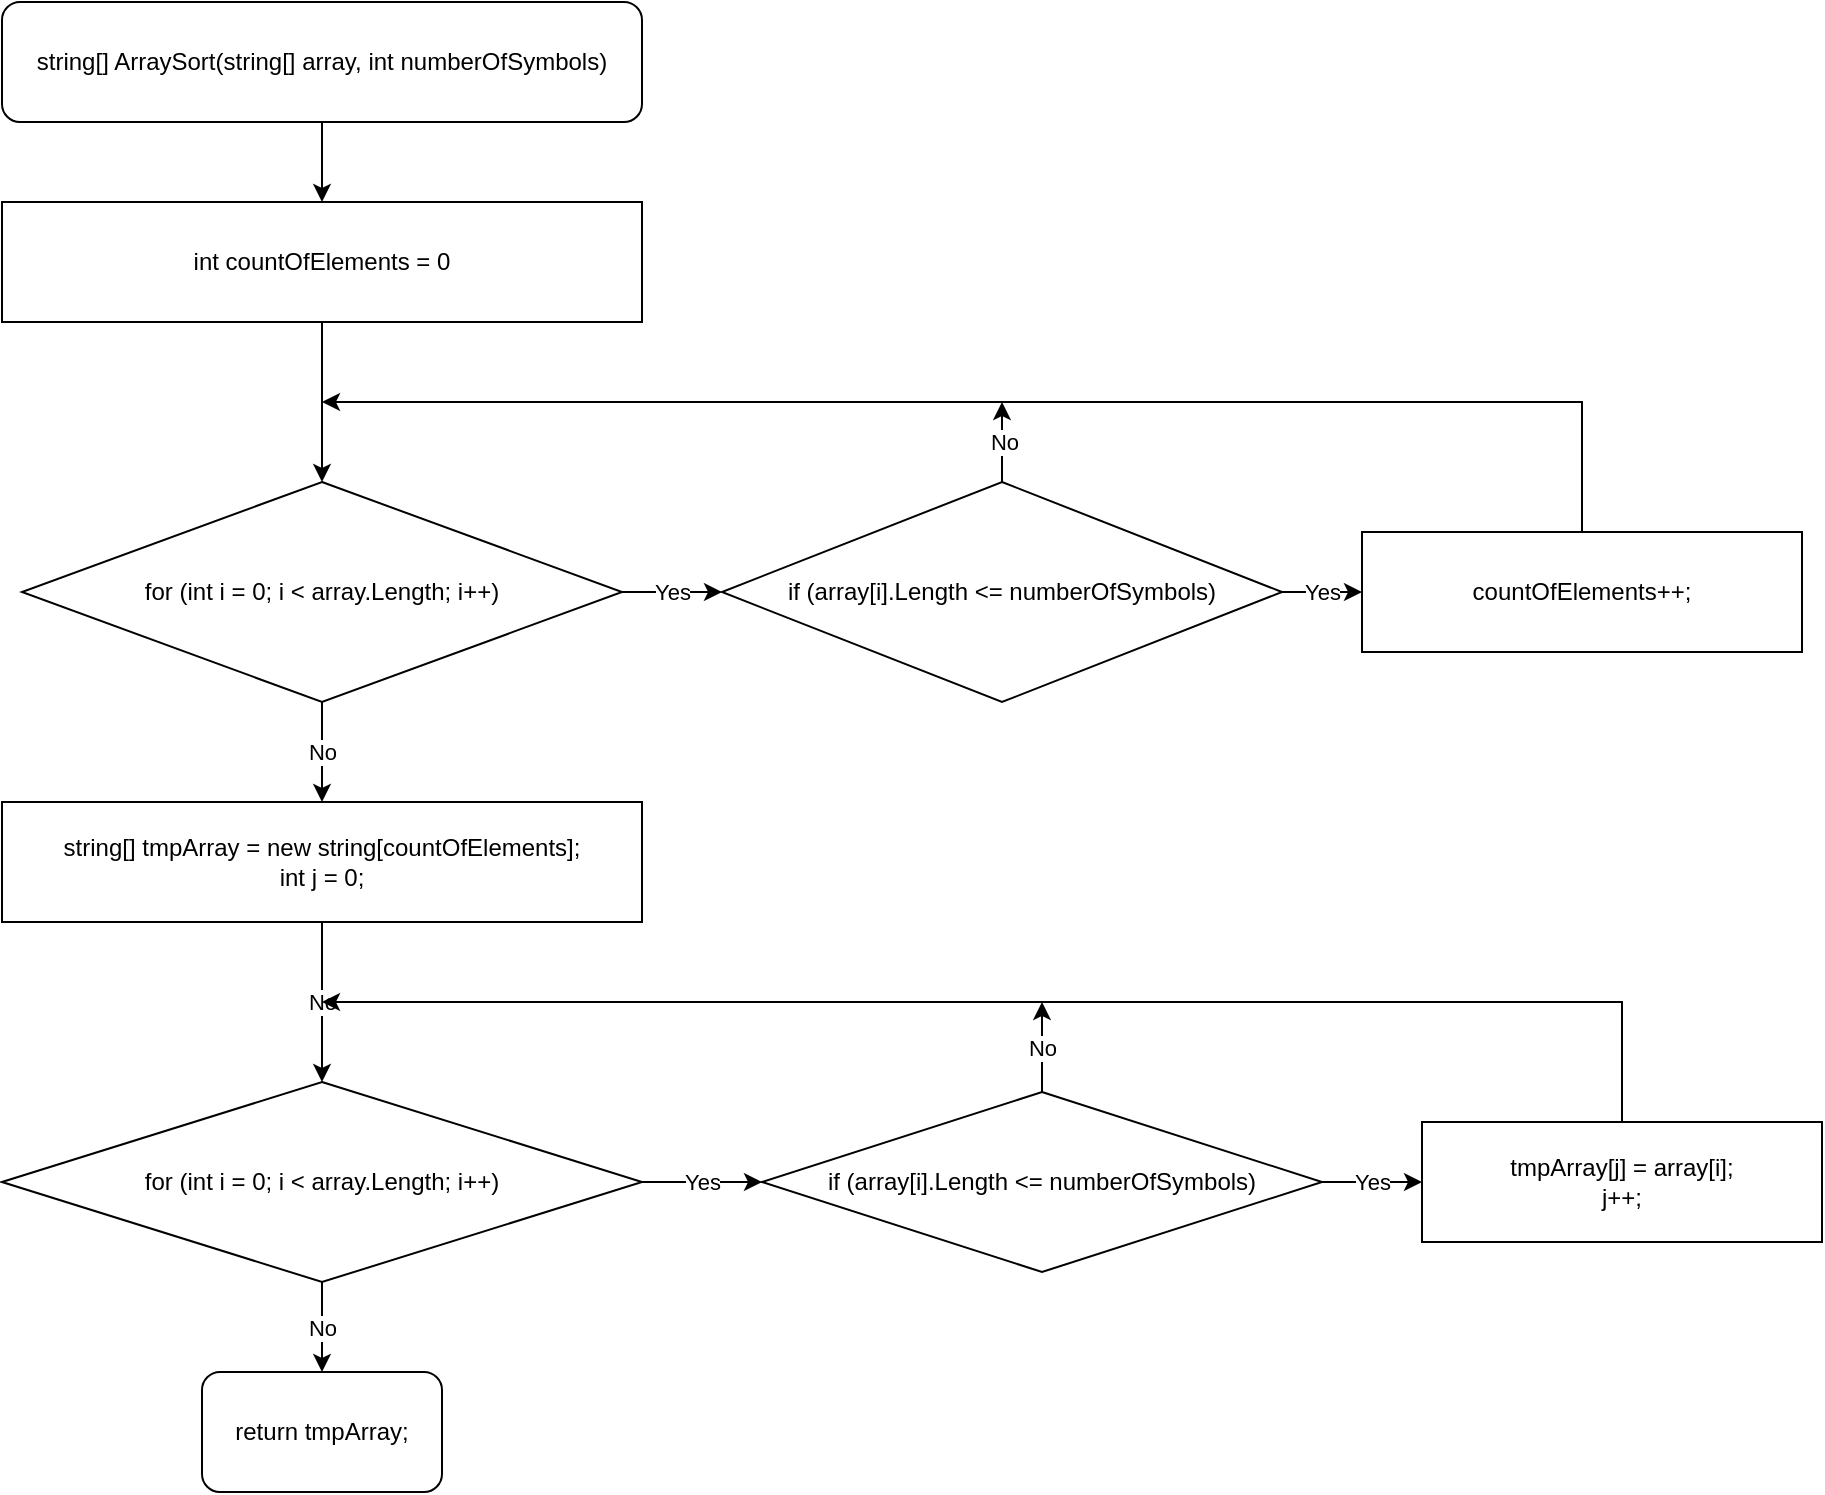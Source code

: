 <mxfile version="21.2.1" type="device">
  <diagram name="Страница 1" id="3223wAnbjGRSDxe4EAj0">
    <mxGraphModel dx="3010" dy="1260" grid="1" gridSize="10" guides="1" tooltips="1" connect="1" arrows="1" fold="1" page="1" pageScale="1" pageWidth="827" pageHeight="1169" math="0" shadow="0">
      <root>
        <mxCell id="0" />
        <mxCell id="1" parent="0" />
        <mxCell id="jGss-BFqVhND2V4Tsvog-11" style="edgeStyle=orthogonalEdgeStyle;rounded=0;orthogonalLoop=1;jettySize=auto;html=1;exitX=0.5;exitY=1;exitDx=0;exitDy=0;entryX=0.5;entryY=0;entryDx=0;entryDy=0;" edge="1" parent="1" source="VHcYk5bP7TdbFjyxsms5-3" target="VHcYk5bP7TdbFjyxsms5-5">
          <mxGeometry relative="1" as="geometry" />
        </mxCell>
        <mxCell id="VHcYk5bP7TdbFjyxsms5-3" value="int countOfElements = 0" style="rounded=0;whiteSpace=wrap;html=1;" parent="1" vertex="1">
          <mxGeometry x="-280" y="140" width="320" height="60" as="geometry" />
        </mxCell>
        <mxCell id="jGss-BFqVhND2V4Tsvog-12" value="Yes" style="edgeStyle=orthogonalEdgeStyle;rounded=0;orthogonalLoop=1;jettySize=auto;html=1;exitX=1;exitY=0.5;exitDx=0;exitDy=0;entryX=0;entryY=0.5;entryDx=0;entryDy=0;" edge="1" parent="1" source="VHcYk5bP7TdbFjyxsms5-5" target="VHcYk5bP7TdbFjyxsms5-6">
          <mxGeometry relative="1" as="geometry" />
        </mxCell>
        <mxCell id="jGss-BFqVhND2V4Tsvog-13" value="No" style="edgeStyle=orthogonalEdgeStyle;rounded=0;orthogonalLoop=1;jettySize=auto;html=1;exitX=0.5;exitY=1;exitDx=0;exitDy=0;entryX=0.5;entryY=0;entryDx=0;entryDy=0;" edge="1" parent="1" source="VHcYk5bP7TdbFjyxsms5-5" target="jGss-BFqVhND2V4Tsvog-1">
          <mxGeometry relative="1" as="geometry" />
        </mxCell>
        <mxCell id="VHcYk5bP7TdbFjyxsms5-5" value="for (int i = 0; i &amp;lt; array.Length; i++)" style="rhombus;whiteSpace=wrap;html=1;" parent="1" vertex="1">
          <mxGeometry x="-270" y="280" width="300" height="110" as="geometry" />
        </mxCell>
        <mxCell id="jGss-BFqVhND2V4Tsvog-18" value="Yes" style="edgeStyle=orthogonalEdgeStyle;rounded=0;orthogonalLoop=1;jettySize=auto;html=1;exitX=1;exitY=0.5;exitDx=0;exitDy=0;entryX=0;entryY=0.5;entryDx=0;entryDy=0;" edge="1" parent="1" source="VHcYk5bP7TdbFjyxsms5-6" target="jGss-BFqVhND2V4Tsvog-3">
          <mxGeometry relative="1" as="geometry" />
        </mxCell>
        <mxCell id="jGss-BFqVhND2V4Tsvog-22" value="No" style="edgeStyle=orthogonalEdgeStyle;rounded=0;orthogonalLoop=1;jettySize=auto;html=1;exitX=0.5;exitY=0;exitDx=0;exitDy=0;" edge="1" parent="1" source="VHcYk5bP7TdbFjyxsms5-6">
          <mxGeometry relative="1" as="geometry">
            <mxPoint x="220" y="240" as="targetPoint" />
          </mxGeometry>
        </mxCell>
        <mxCell id="VHcYk5bP7TdbFjyxsms5-6" value="if (array[i].Length &lt;= numberOfSymbols)" style="rhombus;whiteSpace=wrap;html=1;" parent="1" vertex="1">
          <mxGeometry x="80" y="280" width="280" height="110" as="geometry" />
        </mxCell>
        <mxCell id="jGss-BFqVhND2V4Tsvog-16" value="No" style="edgeStyle=orthogonalEdgeStyle;rounded=0;orthogonalLoop=1;jettySize=auto;html=1;exitX=0.5;exitY=1;exitDx=0;exitDy=0;entryX=0.5;entryY=0;entryDx=0;entryDy=0;" edge="1" parent="1" source="jGss-BFqVhND2V4Tsvog-1" target="jGss-BFqVhND2V4Tsvog-4">
          <mxGeometry relative="1" as="geometry" />
        </mxCell>
        <mxCell id="jGss-BFqVhND2V4Tsvog-1" value="string[] tmpArray = new string[countOfElements];&#xa;    int j = 0;" style="rounded=0;whiteSpace=wrap;html=1;" vertex="1" parent="1">
          <mxGeometry x="-280" y="440" width="320" height="60" as="geometry" />
        </mxCell>
        <mxCell id="jGss-BFqVhND2V4Tsvog-10" style="edgeStyle=orthogonalEdgeStyle;rounded=0;orthogonalLoop=1;jettySize=auto;html=1;exitX=0.5;exitY=1;exitDx=0;exitDy=0;" edge="1" parent="1" source="jGss-BFqVhND2V4Tsvog-2" target="VHcYk5bP7TdbFjyxsms5-3">
          <mxGeometry relative="1" as="geometry" />
        </mxCell>
        <mxCell id="jGss-BFqVhND2V4Tsvog-2" value="string[] ArraySort(string[] array, int numberOfSymbols)" style="rounded=1;whiteSpace=wrap;html=1;" vertex="1" parent="1">
          <mxGeometry x="-280" y="40" width="320" height="60" as="geometry" />
        </mxCell>
        <mxCell id="jGss-BFqVhND2V4Tsvog-20" style="edgeStyle=orthogonalEdgeStyle;rounded=0;orthogonalLoop=1;jettySize=auto;html=1;exitX=0.5;exitY=0;exitDx=0;exitDy=0;" edge="1" parent="1" source="jGss-BFqVhND2V4Tsvog-3">
          <mxGeometry relative="1" as="geometry">
            <mxPoint x="-120" y="240" as="targetPoint" />
            <Array as="points">
              <mxPoint x="510" y="240" />
            </Array>
          </mxGeometry>
        </mxCell>
        <mxCell id="jGss-BFqVhND2V4Tsvog-3" value="countOfElements++;" style="rounded=0;whiteSpace=wrap;html=1;" vertex="1" parent="1">
          <mxGeometry x="400" y="305" width="220" height="60" as="geometry" />
        </mxCell>
        <mxCell id="jGss-BFqVhND2V4Tsvog-15" value="Yes" style="edgeStyle=orthogonalEdgeStyle;rounded=0;orthogonalLoop=1;jettySize=auto;html=1;exitX=1;exitY=0.5;exitDx=0;exitDy=0;entryX=0;entryY=0.5;entryDx=0;entryDy=0;" edge="1" parent="1" source="jGss-BFqVhND2V4Tsvog-4" target="jGss-BFqVhND2V4Tsvog-5">
          <mxGeometry relative="1" as="geometry">
            <mxPoint as="offset" />
          </mxGeometry>
        </mxCell>
        <mxCell id="jGss-BFqVhND2V4Tsvog-17" value="No" style="edgeStyle=orthogonalEdgeStyle;rounded=0;orthogonalLoop=1;jettySize=auto;html=1;exitX=0.5;exitY=1;exitDx=0;exitDy=0;entryX=0.5;entryY=0;entryDx=0;entryDy=0;" edge="1" parent="1" source="jGss-BFqVhND2V4Tsvog-4" target="jGss-BFqVhND2V4Tsvog-8">
          <mxGeometry relative="1" as="geometry" />
        </mxCell>
        <mxCell id="jGss-BFqVhND2V4Tsvog-4" value="for (int i = 0; i &amp;lt; array.Length; i++)" style="rhombus;whiteSpace=wrap;html=1;" vertex="1" parent="1">
          <mxGeometry x="-280" y="580" width="320" height="100" as="geometry" />
        </mxCell>
        <mxCell id="jGss-BFqVhND2V4Tsvog-19" value="Yes" style="edgeStyle=orthogonalEdgeStyle;rounded=0;orthogonalLoop=1;jettySize=auto;html=1;exitX=1;exitY=0.5;exitDx=0;exitDy=0;entryX=0;entryY=0.5;entryDx=0;entryDy=0;" edge="1" parent="1" source="jGss-BFqVhND2V4Tsvog-5" target="jGss-BFqVhND2V4Tsvog-6">
          <mxGeometry relative="1" as="geometry" />
        </mxCell>
        <mxCell id="jGss-BFqVhND2V4Tsvog-24" value="No" style="edgeStyle=orthogonalEdgeStyle;rounded=0;orthogonalLoop=1;jettySize=auto;html=1;exitX=0.5;exitY=0;exitDx=0;exitDy=0;" edge="1" parent="1" source="jGss-BFqVhND2V4Tsvog-5">
          <mxGeometry relative="1" as="geometry">
            <mxPoint x="240" y="540" as="targetPoint" />
          </mxGeometry>
        </mxCell>
        <mxCell id="jGss-BFqVhND2V4Tsvog-5" value="if (array[i].Length &lt;= numberOfSymbols)" style="rhombus;whiteSpace=wrap;html=1;" vertex="1" parent="1">
          <mxGeometry x="100" y="585" width="280" height="90" as="geometry" />
        </mxCell>
        <mxCell id="jGss-BFqVhND2V4Tsvog-23" style="edgeStyle=orthogonalEdgeStyle;rounded=0;orthogonalLoop=1;jettySize=auto;html=1;exitX=0.5;exitY=0;exitDx=0;exitDy=0;" edge="1" parent="1" source="jGss-BFqVhND2V4Tsvog-6">
          <mxGeometry relative="1" as="geometry">
            <mxPoint x="-120" y="540" as="targetPoint" />
            <Array as="points">
              <mxPoint x="530" y="540" />
            </Array>
          </mxGeometry>
        </mxCell>
        <mxCell id="jGss-BFqVhND2V4Tsvog-6" value=" tmpArray[j] = array[i];&#xa;            j++;" style="rounded=0;whiteSpace=wrap;html=1;" vertex="1" parent="1">
          <mxGeometry x="430" y="600" width="200" height="60" as="geometry" />
        </mxCell>
        <mxCell id="jGss-BFqVhND2V4Tsvog-8" value="return tmpArray;" style="rounded=1;whiteSpace=wrap;html=1;" vertex="1" parent="1">
          <mxGeometry x="-180" y="725" width="120" height="60" as="geometry" />
        </mxCell>
      </root>
    </mxGraphModel>
  </diagram>
</mxfile>
